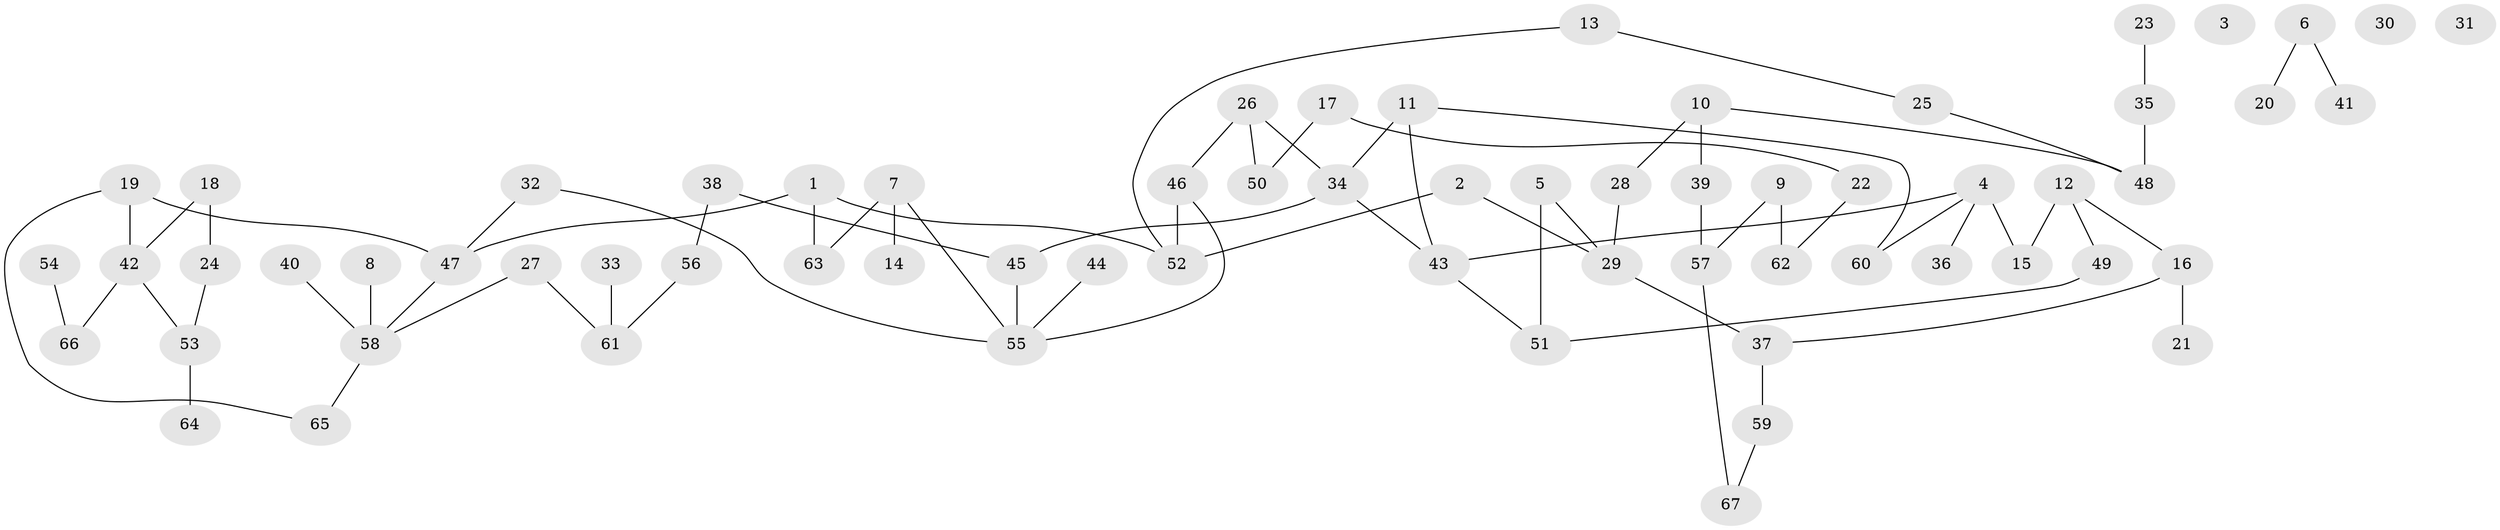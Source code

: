 // coarse degree distribution, {2: 0.25, 0: 0.075, 1: 0.25, 3: 0.275, 4: 0.125, 5: 0.025}
// Generated by graph-tools (version 1.1) at 2025/42/03/04/25 21:42:47]
// undirected, 67 vertices, 76 edges
graph export_dot {
graph [start="1"]
  node [color=gray90,style=filled];
  1;
  2;
  3;
  4;
  5;
  6;
  7;
  8;
  9;
  10;
  11;
  12;
  13;
  14;
  15;
  16;
  17;
  18;
  19;
  20;
  21;
  22;
  23;
  24;
  25;
  26;
  27;
  28;
  29;
  30;
  31;
  32;
  33;
  34;
  35;
  36;
  37;
  38;
  39;
  40;
  41;
  42;
  43;
  44;
  45;
  46;
  47;
  48;
  49;
  50;
  51;
  52;
  53;
  54;
  55;
  56;
  57;
  58;
  59;
  60;
  61;
  62;
  63;
  64;
  65;
  66;
  67;
  1 -- 47;
  1 -- 52;
  1 -- 63;
  2 -- 29;
  2 -- 52;
  4 -- 15;
  4 -- 36;
  4 -- 43;
  4 -- 60;
  5 -- 29;
  5 -- 51;
  6 -- 20;
  6 -- 41;
  7 -- 14;
  7 -- 55;
  7 -- 63;
  8 -- 58;
  9 -- 57;
  9 -- 62;
  10 -- 28;
  10 -- 39;
  10 -- 48;
  11 -- 34;
  11 -- 43;
  11 -- 60;
  12 -- 15;
  12 -- 16;
  12 -- 49;
  13 -- 25;
  13 -- 52;
  16 -- 21;
  16 -- 37;
  17 -- 22;
  17 -- 50;
  18 -- 24;
  18 -- 42;
  19 -- 42;
  19 -- 47;
  19 -- 65;
  22 -- 62;
  23 -- 35;
  24 -- 53;
  25 -- 48;
  26 -- 34;
  26 -- 46;
  26 -- 50;
  27 -- 58;
  27 -- 61;
  28 -- 29;
  29 -- 37;
  32 -- 47;
  32 -- 55;
  33 -- 61;
  34 -- 43;
  34 -- 45;
  35 -- 48;
  37 -- 59;
  38 -- 45;
  38 -- 56;
  39 -- 57;
  40 -- 58;
  42 -- 53;
  42 -- 66;
  43 -- 51;
  44 -- 55;
  45 -- 55;
  46 -- 52;
  46 -- 55;
  47 -- 58;
  49 -- 51;
  53 -- 64;
  54 -- 66;
  56 -- 61;
  57 -- 67;
  58 -- 65;
  59 -- 67;
}
